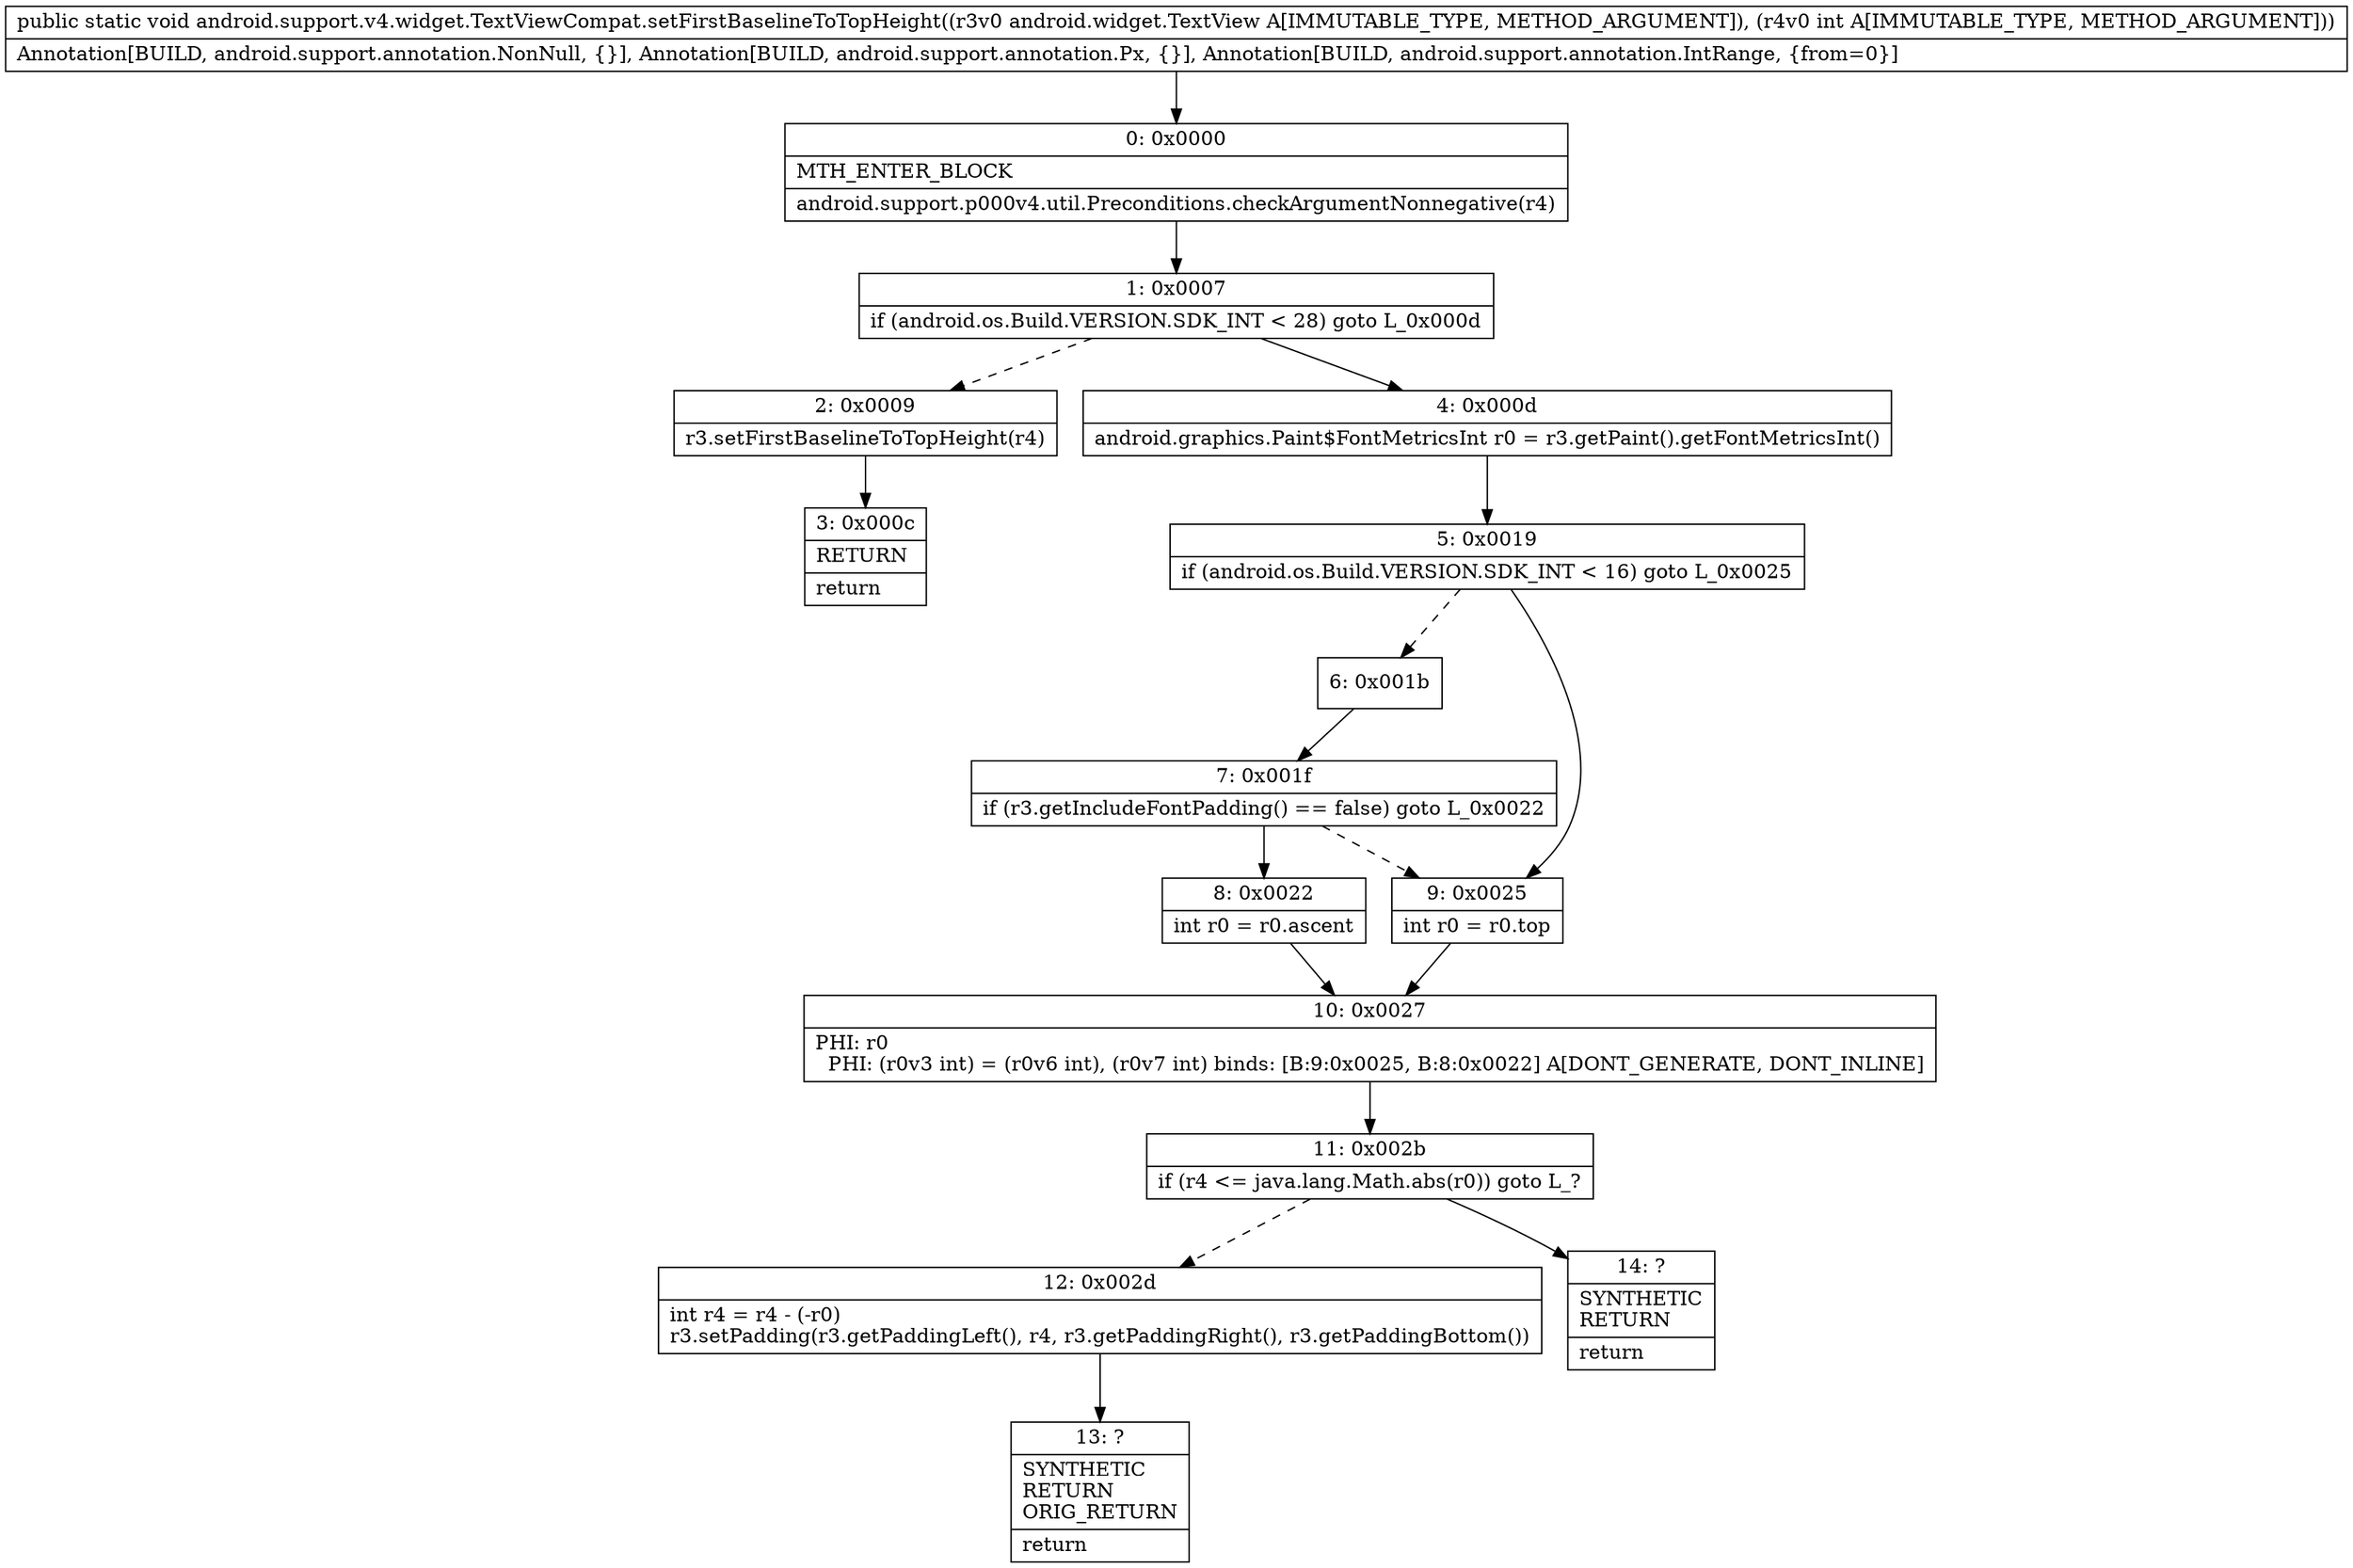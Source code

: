 digraph "CFG forandroid.support.v4.widget.TextViewCompat.setFirstBaselineToTopHeight(Landroid\/widget\/TextView;I)V" {
Node_0 [shape=record,label="{0\:\ 0x0000|MTH_ENTER_BLOCK\l|android.support.p000v4.util.Preconditions.checkArgumentNonnegative(r4)\l}"];
Node_1 [shape=record,label="{1\:\ 0x0007|if (android.os.Build.VERSION.SDK_INT \< 28) goto L_0x000d\l}"];
Node_2 [shape=record,label="{2\:\ 0x0009|r3.setFirstBaselineToTopHeight(r4)\l}"];
Node_3 [shape=record,label="{3\:\ 0x000c|RETURN\l|return\l}"];
Node_4 [shape=record,label="{4\:\ 0x000d|android.graphics.Paint$FontMetricsInt r0 = r3.getPaint().getFontMetricsInt()\l}"];
Node_5 [shape=record,label="{5\:\ 0x0019|if (android.os.Build.VERSION.SDK_INT \< 16) goto L_0x0025\l}"];
Node_6 [shape=record,label="{6\:\ 0x001b}"];
Node_7 [shape=record,label="{7\:\ 0x001f|if (r3.getIncludeFontPadding() == false) goto L_0x0022\l}"];
Node_8 [shape=record,label="{8\:\ 0x0022|int r0 = r0.ascent\l}"];
Node_9 [shape=record,label="{9\:\ 0x0025|int r0 = r0.top\l}"];
Node_10 [shape=record,label="{10\:\ 0x0027|PHI: r0 \l  PHI: (r0v3 int) = (r0v6 int), (r0v7 int) binds: [B:9:0x0025, B:8:0x0022] A[DONT_GENERATE, DONT_INLINE]\l}"];
Node_11 [shape=record,label="{11\:\ 0x002b|if (r4 \<= java.lang.Math.abs(r0)) goto L_?\l}"];
Node_12 [shape=record,label="{12\:\ 0x002d|int r4 = r4 \- (\-r0)\lr3.setPadding(r3.getPaddingLeft(), r4, r3.getPaddingRight(), r3.getPaddingBottom())\l}"];
Node_13 [shape=record,label="{13\:\ ?|SYNTHETIC\lRETURN\lORIG_RETURN\l|return\l}"];
Node_14 [shape=record,label="{14\:\ ?|SYNTHETIC\lRETURN\l|return\l}"];
MethodNode[shape=record,label="{public static void android.support.v4.widget.TextViewCompat.setFirstBaselineToTopHeight((r3v0 android.widget.TextView A[IMMUTABLE_TYPE, METHOD_ARGUMENT]), (r4v0 int A[IMMUTABLE_TYPE, METHOD_ARGUMENT]))  | Annotation[BUILD, android.support.annotation.NonNull, \{\}], Annotation[BUILD, android.support.annotation.Px, \{\}], Annotation[BUILD, android.support.annotation.IntRange, \{from=0\}]\l}"];
MethodNode -> Node_0;
Node_0 -> Node_1;
Node_1 -> Node_2[style=dashed];
Node_1 -> Node_4;
Node_2 -> Node_3;
Node_4 -> Node_5;
Node_5 -> Node_6[style=dashed];
Node_5 -> Node_9;
Node_6 -> Node_7;
Node_7 -> Node_8;
Node_7 -> Node_9[style=dashed];
Node_8 -> Node_10;
Node_9 -> Node_10;
Node_10 -> Node_11;
Node_11 -> Node_12[style=dashed];
Node_11 -> Node_14;
Node_12 -> Node_13;
}

